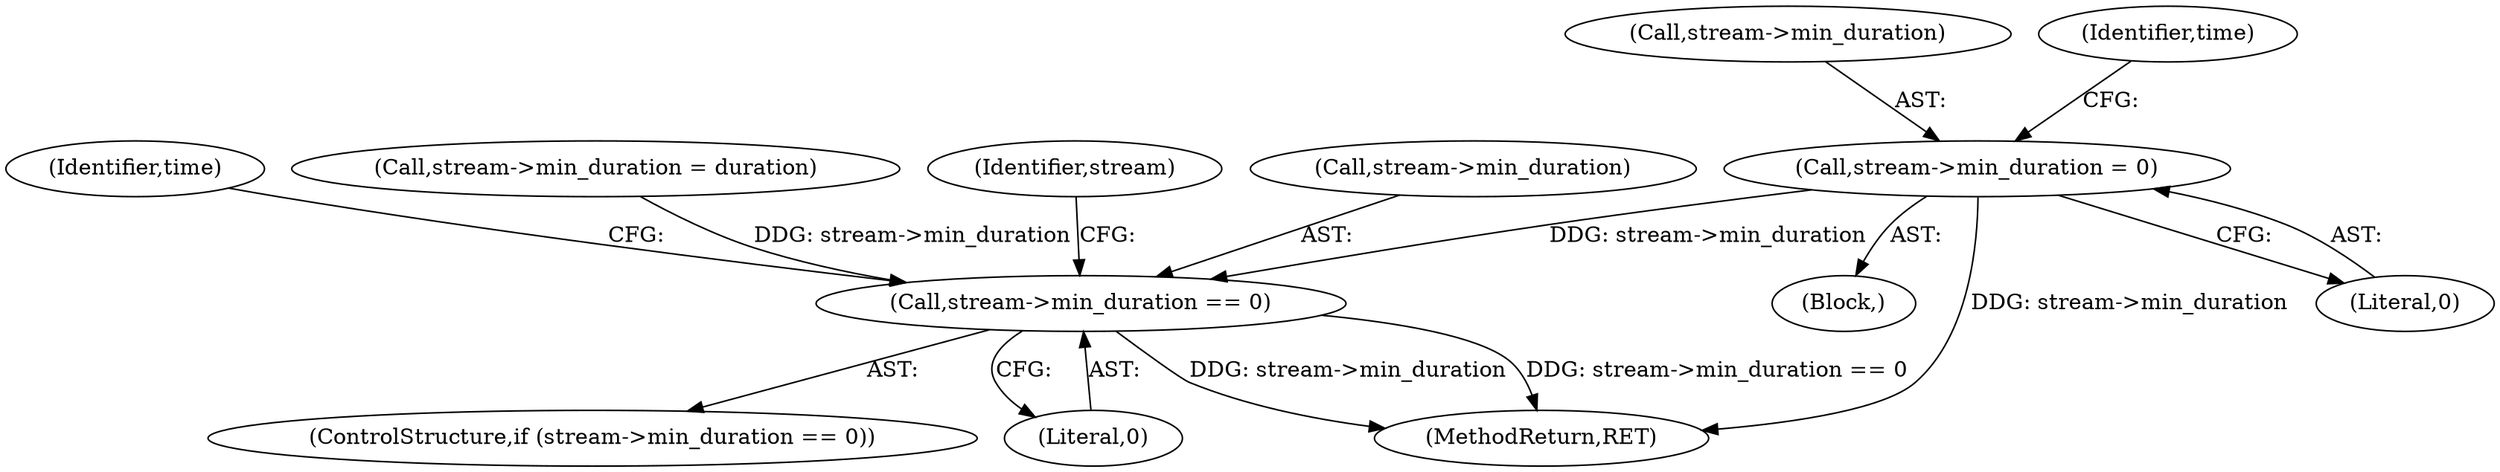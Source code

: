 digraph "0_gstreamer_bdc20b9baf13564d9a061343416395f8f9a92b53@pointer" {
"1000481" [label="(Call,stream->min_duration = 0)"];
"1000552" [label="(Call,stream->min_duration == 0)"];
"1000552" [label="(Call,stream->min_duration == 0)"];
"1000481" [label="(Call,stream->min_duration = 0)"];
"1000232" [label="(Block,)"];
"1000563" [label="(Identifier,time)"];
"1000557" [label="(Call,stream->min_duration = duration)"];
"1000551" [label="(ControlStructure,if (stream->min_duration == 0))"];
"1000556" [label="(Literal,0)"];
"1001044" [label="(MethodReturn,RET)"];
"1000559" [label="(Identifier,stream)"];
"1000485" [label="(Literal,0)"];
"1000553" [label="(Call,stream->min_duration)"];
"1000482" [label="(Call,stream->min_duration)"];
"1000487" [label="(Identifier,time)"];
"1000481" -> "1000232"  [label="AST: "];
"1000481" -> "1000485"  [label="CFG: "];
"1000482" -> "1000481"  [label="AST: "];
"1000485" -> "1000481"  [label="AST: "];
"1000487" -> "1000481"  [label="CFG: "];
"1000481" -> "1001044"  [label="DDG: stream->min_duration"];
"1000481" -> "1000552"  [label="DDG: stream->min_duration"];
"1000552" -> "1000551"  [label="AST: "];
"1000552" -> "1000556"  [label="CFG: "];
"1000553" -> "1000552"  [label="AST: "];
"1000556" -> "1000552"  [label="AST: "];
"1000559" -> "1000552"  [label="CFG: "];
"1000563" -> "1000552"  [label="CFG: "];
"1000552" -> "1001044"  [label="DDG: stream->min_duration"];
"1000552" -> "1001044"  [label="DDG: stream->min_duration == 0"];
"1000557" -> "1000552"  [label="DDG: stream->min_duration"];
}
